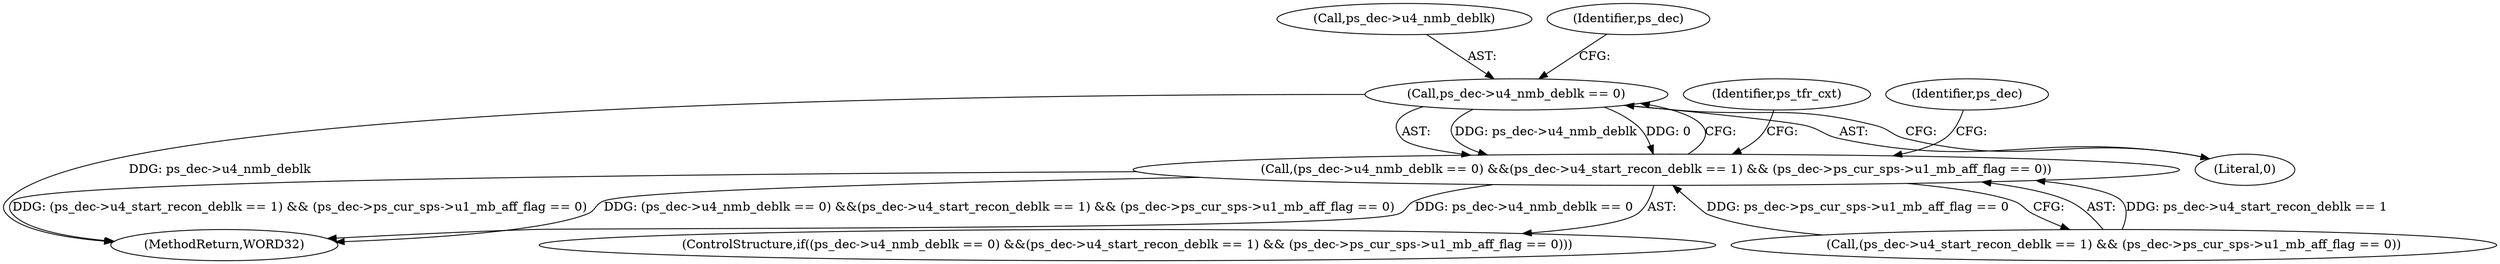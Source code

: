 digraph "0_Android_494561291a503840f385fbcd11d9bc5f4dc502b8@pointer" {
"1001645" [label="(Call,ps_dec->u4_nmb_deblk == 0)"];
"1001644" [label="(Call,(ps_dec->u4_nmb_deblk == 0) &&(ps_dec->u4_start_recon_deblk == 1) && (ps_dec->ps_cur_sps->u1_mb_aff_flag == 0))"];
"1002185" [label="(MethodReturn,WORD32)"];
"1001644" [label="(Call,(ps_dec->u4_nmb_deblk == 0) &&(ps_dec->u4_start_recon_deblk == 1) && (ps_dec->ps_cur_sps->u1_mb_aff_flag == 0))"];
"1001645" [label="(Call,ps_dec->u4_nmb_deblk == 0)"];
"1001649" [label="(Literal,0)"];
"1001646" [label="(Call,ps_dec->u4_nmb_deblk)"];
"1001669" [label="(Identifier,ps_tfr_cxt)"];
"1001643" [label="(ControlStructure,if((ps_dec->u4_nmb_deblk == 0) &&(ps_dec->u4_start_recon_deblk == 1) && (ps_dec->ps_cur_sps->u1_mb_aff_flag == 0)))"];
"1001650" [label="(Call,(ps_dec->u4_start_recon_deblk == 1) && (ps_dec->ps_cur_sps->u1_mb_aff_flag == 0))"];
"1001653" [label="(Identifier,ps_dec)"];
"1001732" [label="(Identifier,ps_dec)"];
"1001645" -> "1001644"  [label="AST: "];
"1001645" -> "1001649"  [label="CFG: "];
"1001646" -> "1001645"  [label="AST: "];
"1001649" -> "1001645"  [label="AST: "];
"1001653" -> "1001645"  [label="CFG: "];
"1001644" -> "1001645"  [label="CFG: "];
"1001645" -> "1002185"  [label="DDG: ps_dec->u4_nmb_deblk"];
"1001645" -> "1001644"  [label="DDG: ps_dec->u4_nmb_deblk"];
"1001645" -> "1001644"  [label="DDG: 0"];
"1001644" -> "1001643"  [label="AST: "];
"1001644" -> "1001650"  [label="CFG: "];
"1001650" -> "1001644"  [label="AST: "];
"1001669" -> "1001644"  [label="CFG: "];
"1001732" -> "1001644"  [label="CFG: "];
"1001644" -> "1002185"  [label="DDG: ps_dec->u4_nmb_deblk == 0"];
"1001644" -> "1002185"  [label="DDG: (ps_dec->u4_start_recon_deblk == 1) && (ps_dec->ps_cur_sps->u1_mb_aff_flag == 0)"];
"1001644" -> "1002185"  [label="DDG: (ps_dec->u4_nmb_deblk == 0) &&(ps_dec->u4_start_recon_deblk == 1) && (ps_dec->ps_cur_sps->u1_mb_aff_flag == 0)"];
"1001650" -> "1001644"  [label="DDG: ps_dec->u4_start_recon_deblk == 1"];
"1001650" -> "1001644"  [label="DDG: ps_dec->ps_cur_sps->u1_mb_aff_flag == 0"];
}
